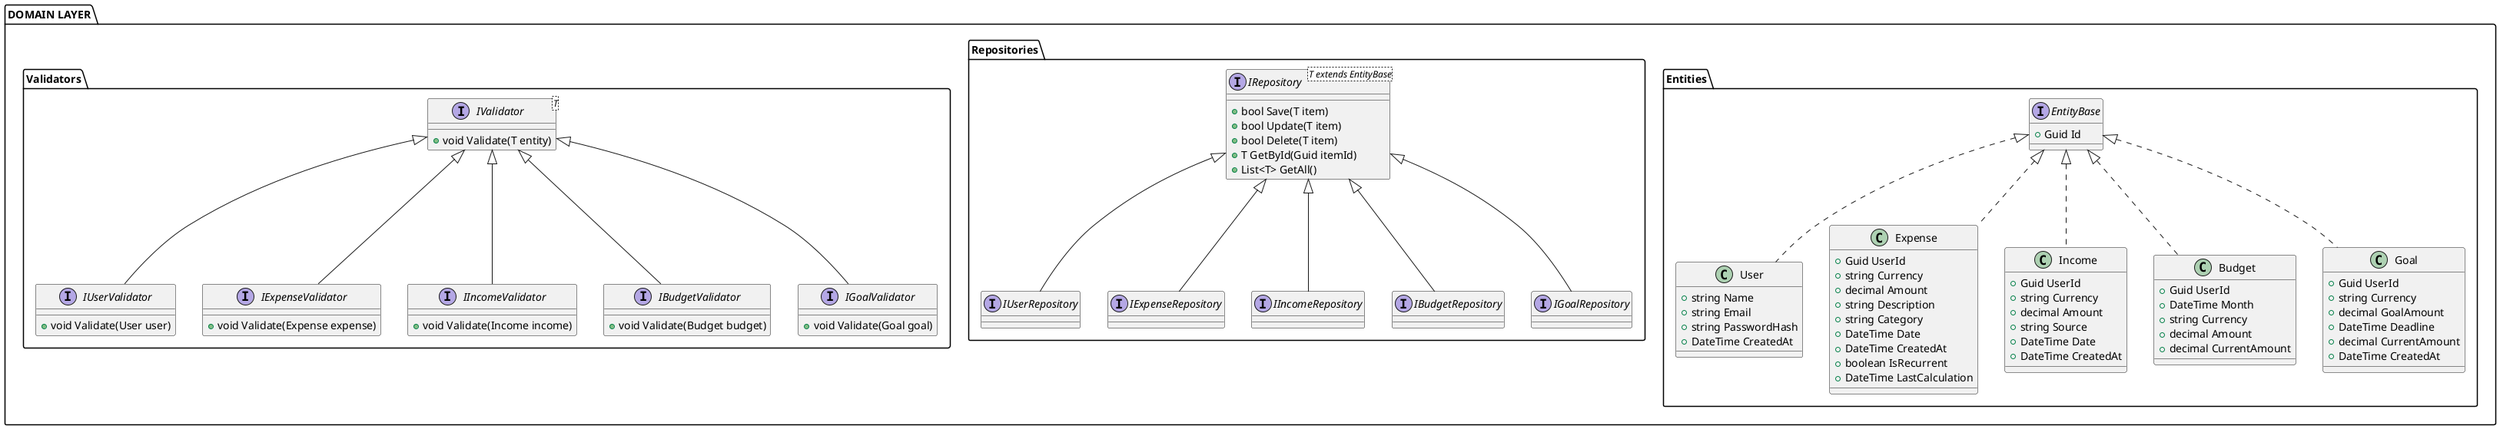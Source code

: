 @startuml ExpenseTracker - Group5

package "DOMAIN LAYER" {

    package "Entities" {
        interface EntityBase {
            +Guid Id
        }

        class User implements EntityBase {
            +string Name
            +string Email
            +string PasswordHash
            +DateTime CreatedAt
        }

        class Expense implements EntityBase {
            +Guid UserId
            +string Currency
            +decimal Amount
            +string Description
            +string Category
            +DateTime Date
            +DateTime CreatedAt
            +boolean IsRecurrent
            +DateTime LastCalculation
        }

        class Income implements EntityBase {
            +Guid UserId
            +string Currency
            +decimal Amount
            +string Source
            +DateTime Date
            +DateTime CreatedAt
        }

        class Budget implements EntityBase {
            +Guid UserId
            +DateTime Month
            +string Currency
            +decimal Amount
            +decimal CurrentAmount
        }

        class Goal implements EntityBase {
            +Guid UserId
            +string Currency
            +decimal GoalAmount
            +DateTime Deadline
            +decimal CurrentAmount
            +DateTime CreatedAt
        }

    }

    package "Repositories" {
        interface IRepository<T extends EntityBase> {
            +bool Save(T item)
            +bool Update(T item)
            +bool Delete(T item)
            +T GetById(Guid itemId)
            +List<T> GetAll()
        }

        interface IUserRepository extends IRepository<User> {
        }

        interface IExpenseRepository extends IRepository<Expense> {
        }

        interface IIncomeRepository extends IRepository<Income> {
        }

        interface IBudgetRepository extends IRepository<Budget> {
        }

        interface IGoalRepository extends IRepository<Goal> {
        }
    }

    package "Validators" {
        interface IValidator<T> {
            +void Validate(T entity)
        }

        interface IUserValidator extends IValidator<User> {
            +void Validate(User user)
        }

        interface IExpenseValidator extends IValidator<Expense> {
            +void Validate(Expense expense)
        }

        interface IIncomeValidator extends IValidator<Income> {
            +void Validate(Income income)
        }

        interface IBudgetValidator extends IValidator<Budget> {
            +void Validate(Budget budget)
        }

        interface IGoalValidator extends IValidator<Goal> {
            +void Validate(Goal goal)
        }
    }

}

@enduml